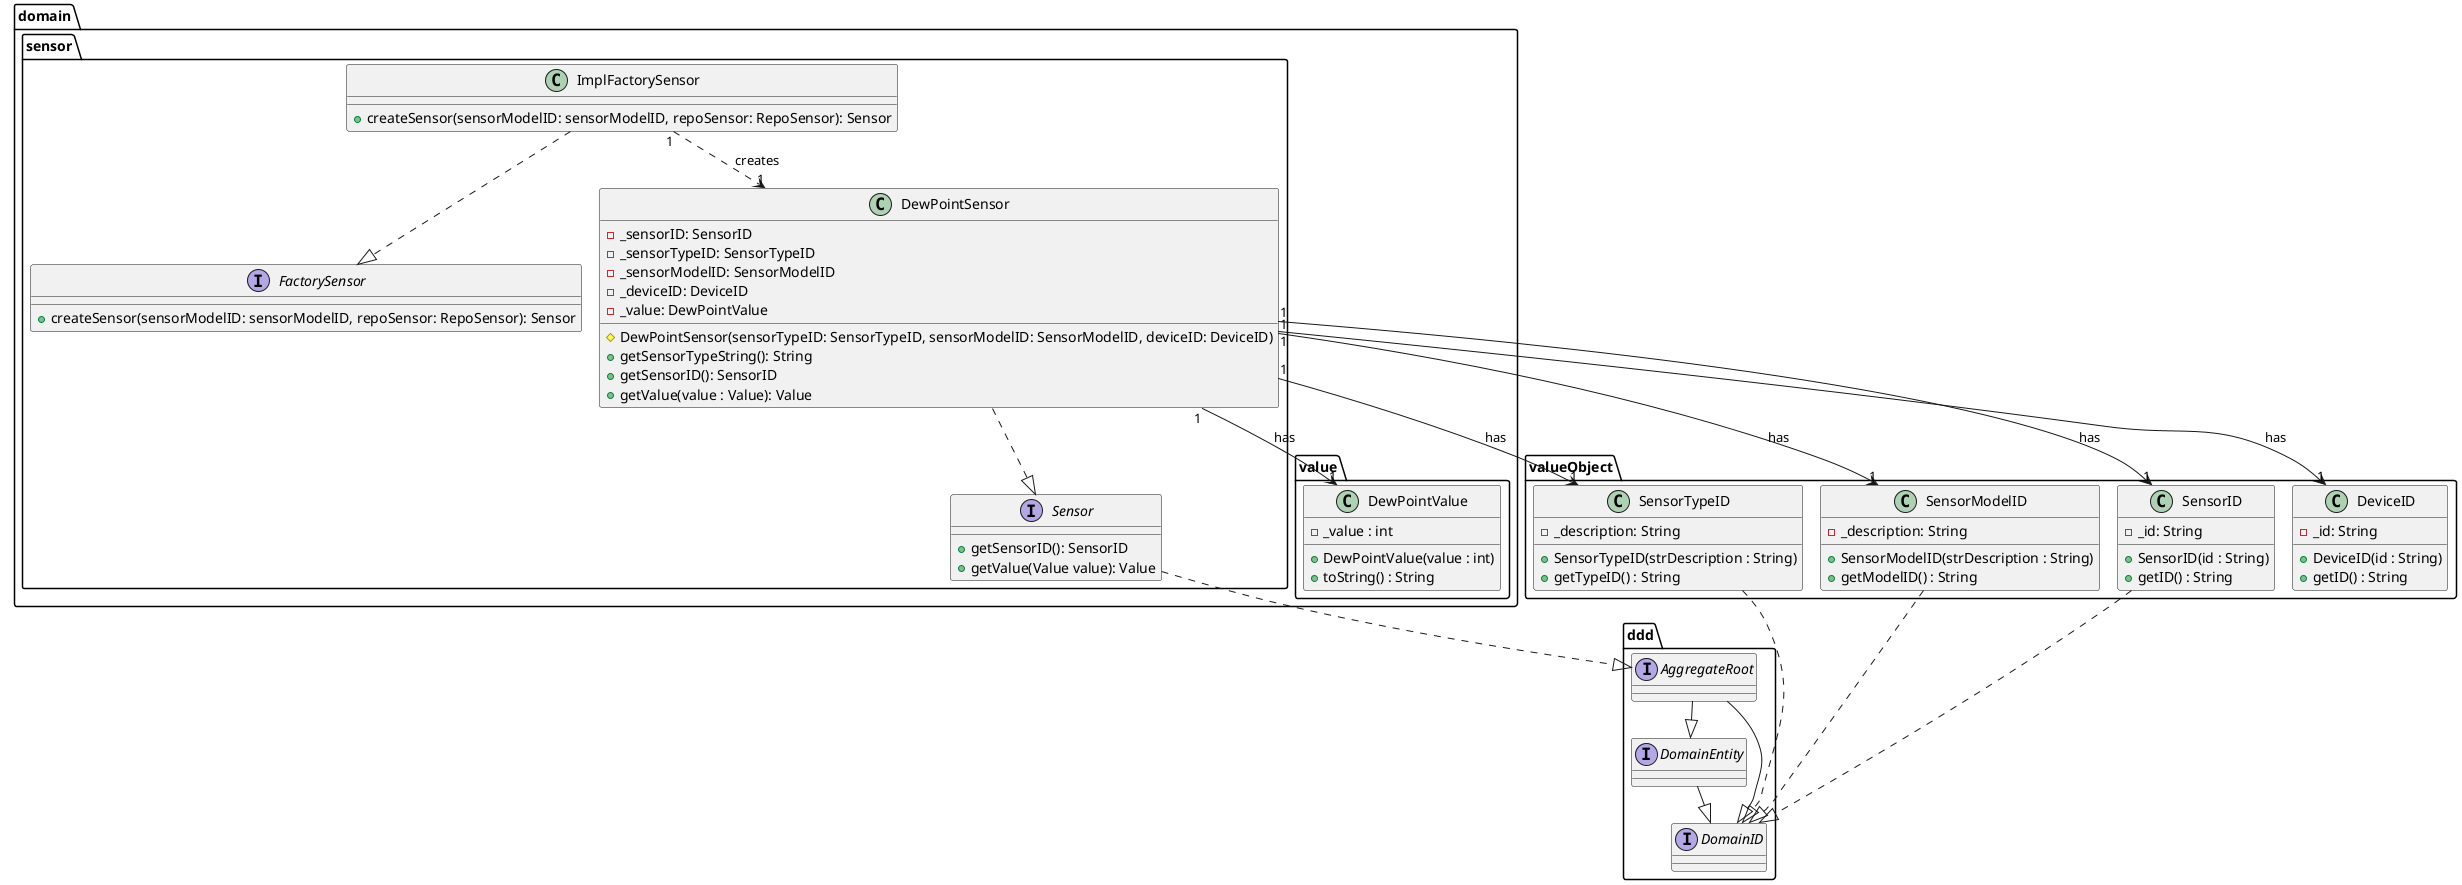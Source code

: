@startuml
!pragma layout smetana

package domain.sensor {
    interface Sensor {
        + getSensorID(): SensorID
        + getValue(Value value): Value
    }
    interface FactorySensor {
        + createSensor(sensorModelID: sensorModelID, repoSensor: RepoSensor): Sensor
    }
    class ImplFactorySensor {
        + createSensor(sensorModelID: sensorModelID, repoSensor: RepoSensor): Sensor
    }

    class DewPointSensor {
        - _sensorID: SensorID
        - _sensorTypeID: SensorTypeID
        - _sensorModelID: SensorModelID
        - _deviceID: DeviceID
        - _value: DewPointValue
        # DewPointSensor(sensorTypeID: SensorTypeID, sensorModelID: SensorModelID, deviceID: DeviceID)
        + getSensorTypeString(): String
        + getSensorID(): SensorID
        + getValue(value : Value): Value
    }
}

package domain.value {
  class DewPointValue {
    - _value : int
    + DewPointValue(value : int)
    + toString() : String
  }
}

package valueObject {
    class SensorTypeID {
        - _description: String
        + SensorTypeID(strDescription : String)
        + getTypeID() : String
    }

    class SensorModelID {
        - _description: String
        + SensorModelID(strDescription : String)
        + getModelID() : String
    }

    class SensorID {
        - _id: String
        + SensorID(id : String)
        + getID() : String
    }

    class DeviceID {
        - _id: String
        + DeviceID(id : String)
        + getID() : String
    }
}

package ddd {

  interface DomainEntity {
  }

  interface DomainID {
  }

  interface AggregateRoot {
  }
}

ImplFactorySensor ..|> FactorySensor
ImplFactorySensor "1" ..> "1" DewPointSensor : creates

DewPointSensor ..|> Sensor
DewPointSensor "1" --> "1" DewPointValue : has
DewPointSensor "1" -->  "1" SensorTypeID : has
DewPointSensor "1" -->  "1" SensorModelID : has
DewPointSensor "1" -->  "1" SensorID : has
DewPointSensor "1" -->  "1" DeviceID : has

DomainEntity --|> DomainID
AggregateRoot --|> DomainEntity
AggregateRoot --|> DomainID

Sensor ..|> ddd.AggregateRoot

SensorTypeID ..|> ddd.DomainID
SensorModelID ..|> ddd.DomainID
SensorID ..|> ddd.DomainID

@enduml
